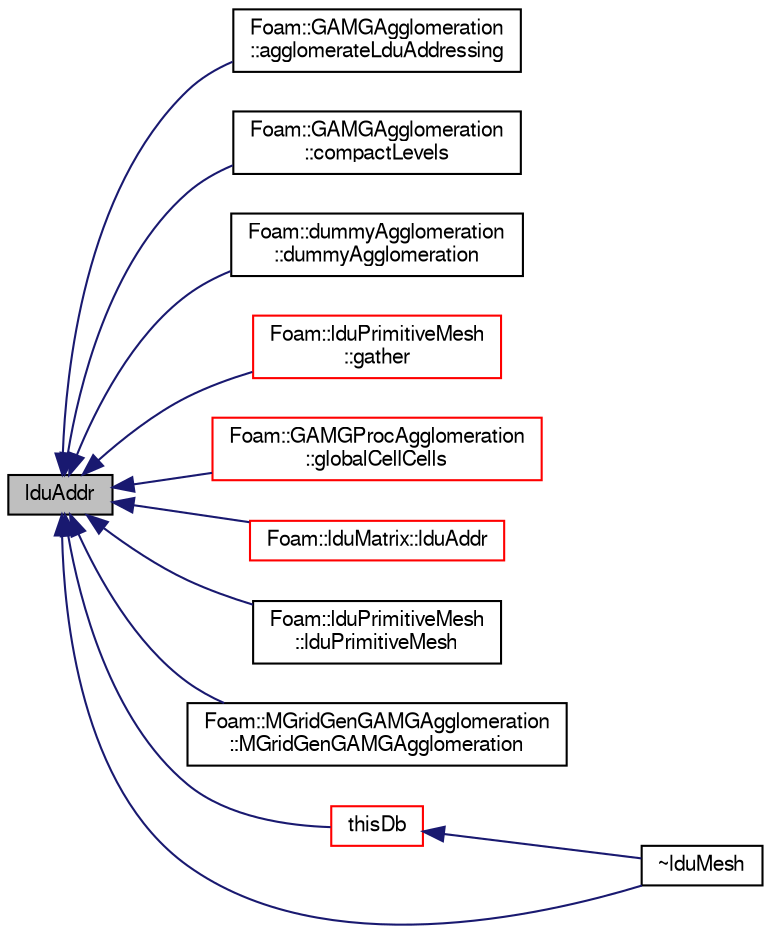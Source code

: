 digraph "lduAddr"
{
  bgcolor="transparent";
  edge [fontname="FreeSans",fontsize="10",labelfontname="FreeSans",labelfontsize="10"];
  node [fontname="FreeSans",fontsize="10",shape=record];
  rankdir="LR";
  Node218 [label="lduAddr",height=0.2,width=0.4,color="black", fillcolor="grey75", style="filled", fontcolor="black"];
  Node218 -> Node219 [dir="back",color="midnightblue",fontsize="10",style="solid",fontname="FreeSans"];
  Node219 [label="Foam::GAMGAgglomeration\l::agglomerateLduAddressing",height=0.2,width=0.4,color="black",URL="$a26970.html#a1f8676d38e3715d5330beb58b7883c90",tooltip="Assemble coarse mesh addressing. "];
  Node218 -> Node220 [dir="back",color="midnightblue",fontsize="10",style="solid",fontname="FreeSans"];
  Node220 [label="Foam::GAMGAgglomeration\l::compactLevels",height=0.2,width=0.4,color="black",URL="$a26970.html#a7aa50f494f31bbb03ef092eeedd906e0",tooltip="Shrink the number of levels to that specified. "];
  Node218 -> Node221 [dir="back",color="midnightblue",fontsize="10",style="solid",fontname="FreeSans"];
  Node221 [label="Foam::dummyAgglomeration\l::dummyAgglomeration",height=0.2,width=0.4,color="black",URL="$a26966.html#a1b5be175500d32caaf792483977e8d74",tooltip="Construct given mesh and controls. "];
  Node218 -> Node222 [dir="back",color="midnightblue",fontsize="10",style="solid",fontname="FreeSans"];
  Node222 [label="Foam::lduPrimitiveMesh\l::gather",height=0.2,width=0.4,color="red",URL="$a27134.html#ad7514c3eec68fa18c472b5dfe1c2b5a4",tooltip="Gather meshes from other processors onto procIDs[0]. "];
  Node218 -> Node226 [dir="back",color="midnightblue",fontsize="10",style="solid",fontname="FreeSans"];
  Node226 [label="Foam::GAMGProcAgglomeration\l::globalCellCells",height=0.2,width=0.4,color="red",URL="$a26982.html#a59b7daeb97bb6479a59cdeacff965dc5",tooltip="Debug: calculate global cell-cells. "];
  Node218 -> Node228 [dir="back",color="midnightblue",fontsize="10",style="solid",fontname="FreeSans"];
  Node228 [label="Foam::lduMatrix::lduAddr",height=0.2,width=0.4,color="red",URL="$a26882.html#a9b4176b96c4c508a072b5c69fb71b861",tooltip="Return the LDU addressing. "];
  Node218 -> Node224 [dir="back",color="midnightblue",fontsize="10",style="solid",fontname="FreeSans"];
  Node224 [label="Foam::lduPrimitiveMesh\l::lduPrimitiveMesh",height=0.2,width=0.4,color="black",URL="$a27134.html#aeae1eb8af27cafdc116980dd48968d19",tooltip="Construct by combining multiple meshes. The meshes come from. "];
  Node218 -> Node378 [dir="back",color="midnightblue",fontsize="10",style="solid",fontname="FreeSans"];
  Node378 [label="Foam::MGridGenGAMGAgglomeration\l::MGridGenGAMGAgglomeration",height=0.2,width=0.4,color="black",URL="$a23298.html#ad90d6181883d17cf991ff0cde7243627",tooltip="Construct given mesh and controls. "];
  Node218 -> Node379 [dir="back",color="midnightblue",fontsize="10",style="solid",fontname="FreeSans"];
  Node379 [label="thisDb",height=0.2,width=0.4,color="red",URL="$a27126.html#a83b4b6e6a43285477e284433f80eed1b",tooltip="Return the object registry. "];
  Node379 -> Node383 [dir="back",color="midnightblue",fontsize="10",style="solid",fontname="FreeSans"];
  Node383 [label="~lduMesh",height=0.2,width=0.4,color="black",URL="$a27126.html#a0d6142dbbff9e22317ca374ec3c2aa83",tooltip="Destructor. "];
  Node218 -> Node383 [dir="back",color="midnightblue",fontsize="10",style="solid",fontname="FreeSans"];
}
